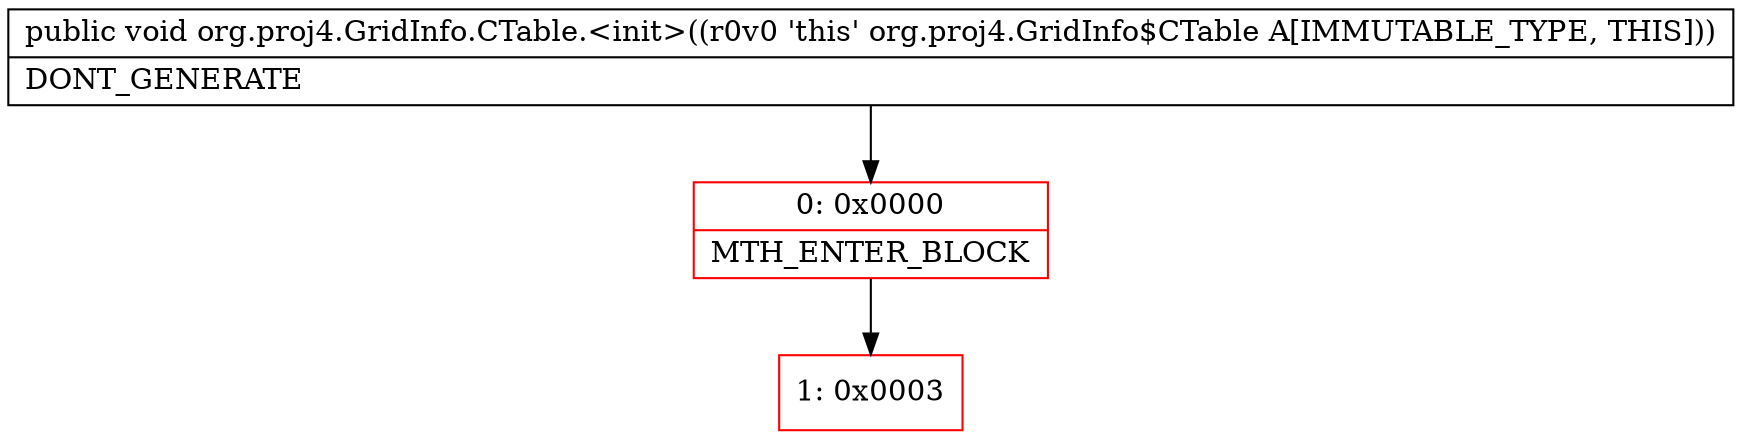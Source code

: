 digraph "CFG fororg.proj4.GridInfo.CTable.\<init\>()V" {
subgraph cluster_Region_1216901509 {
label = "R(0)";
node [shape=record,color=blue];
}
Node_0 [shape=record,color=red,label="{0\:\ 0x0000|MTH_ENTER_BLOCK\l}"];
Node_1 [shape=record,color=red,label="{1\:\ 0x0003}"];
MethodNode[shape=record,label="{public void org.proj4.GridInfo.CTable.\<init\>((r0v0 'this' org.proj4.GridInfo$CTable A[IMMUTABLE_TYPE, THIS]))  | DONT_GENERATE\l}"];
MethodNode -> Node_0;
Node_0 -> Node_1;
}

